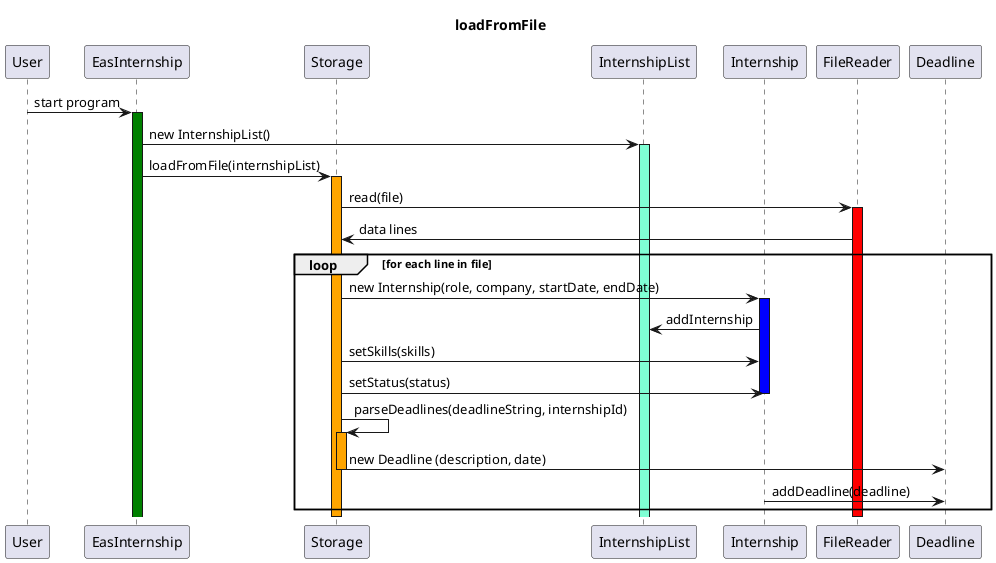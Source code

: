@startuml
Title loadFromFile

participant User
participant EasInternship
participant Storage
participant InternshipList
participant Internship
participant FileReader

User->EasInternship: start program
activate EasInternship #green
EasInternship->InternshipList: new InternshipList()
activate InternshipList #aquamarine
EasInternship->Storage: loadFromFile(internshipList)
activate Storage #orange
Storage->FileReader :read(file)
activate FileReader #red
FileReader-> Storage: data lines

loop for each line in file
    Storage-> Internship : new Internship(role, company, startDate, endDate)
    activate Internship #blue
    Internship->InternshipList: addInternship
    Storage -> Internship :setSkills(skills)
    Storage -> Internship : setStatus(status)
    deactivate Internship

    Storage -> Storage: parseDeadlines(deadlineString, internshipId)
    activate Storage #orange
    Storage -> Deadline: new Deadline (description, date)
    deactivate Storage

    Internship -> Deadline : addDeadline(deadline)
end
deactivate FileReader
deactivate Storage
@enduml

